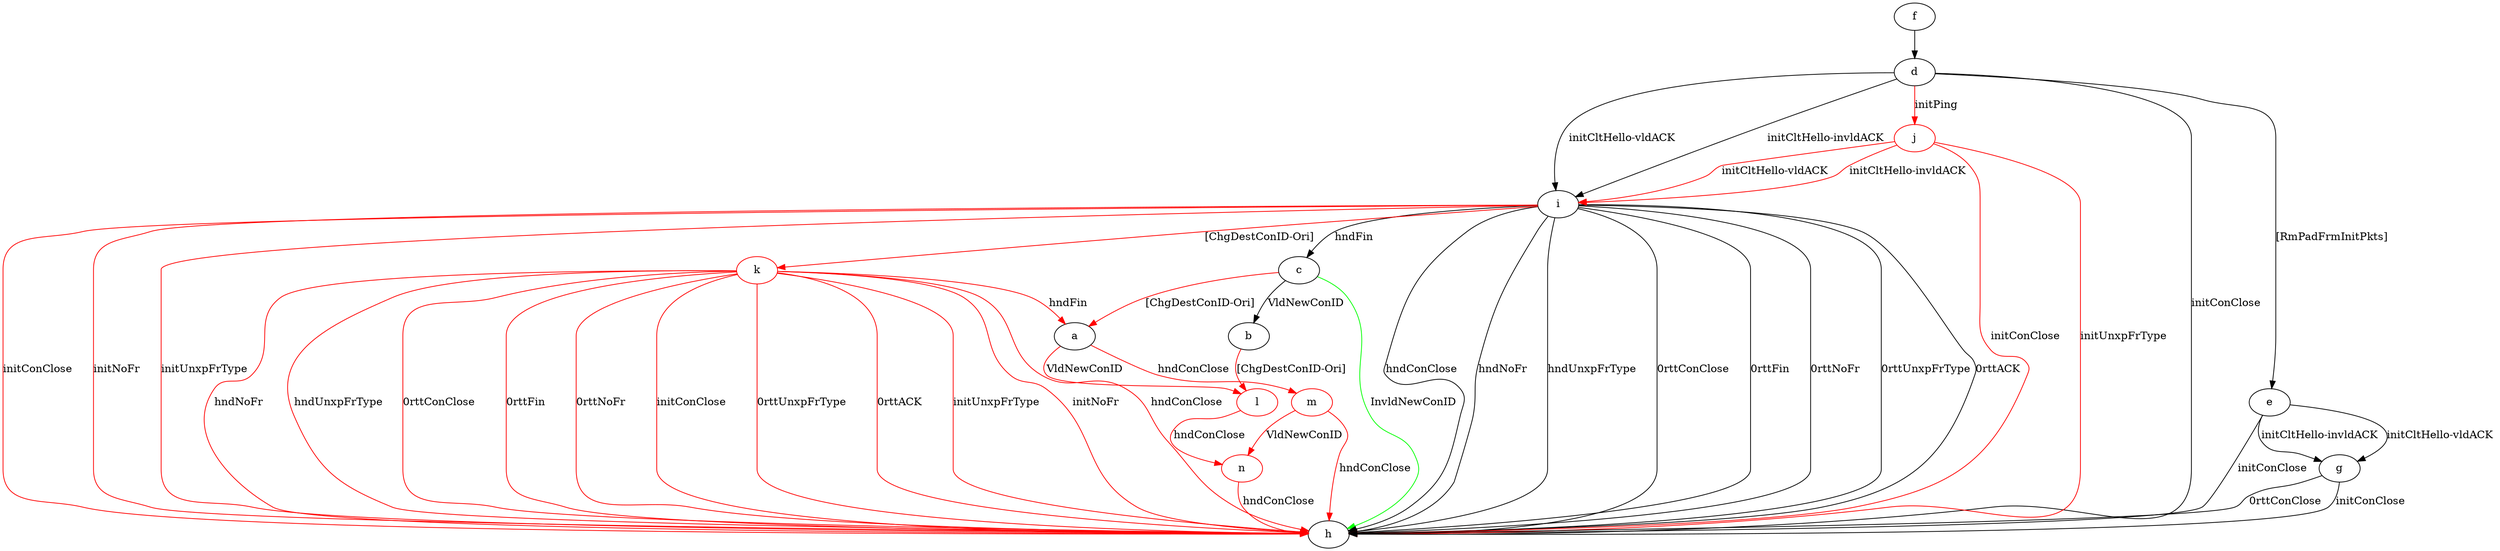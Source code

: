 digraph "" {
	l	[color=red];
	a -> l	[key=0,
		color=red,
		label="VldNewConID "];
	m	[color=red];
	a -> m	[key=0,
		color=red,
		label="hndConClose "];
	b -> l	[key=0,
		color=red,
		label="[ChgDestConID-Ori] "];
	c -> a	[key=0,
		color=red,
		label="[ChgDestConID-Ori] "];
	c -> b	[key=0,
		label="VldNewConID "];
	c -> h	[key=0,
		color=green,
		label="InvldNewConID "];
	d -> e	[key=0,
		label="[RmPadFrmInitPkts] "];
	d -> h	[key=0,
		label="initConClose "];
	d -> i	[key=0,
		label="initCltHello-vldACK "];
	d -> i	[key=1,
		label="initCltHello-invldACK "];
	j	[color=red];
	d -> j	[key=0,
		color=red,
		label="initPing "];
	e -> g	[key=0,
		label="initCltHello-vldACK "];
	e -> g	[key=1,
		label="initCltHello-invldACK "];
	e -> h	[key=0,
		label="initConClose "];
	f -> d	[key=0];
	g -> h	[key=0,
		label="initConClose "];
	g -> h	[key=1,
		label="0rttConClose "];
	i -> c	[key=0,
		label="hndFin "];
	i -> h	[key=0,
		label="hndConClose "];
	i -> h	[key=1,
		label="hndNoFr "];
	i -> h	[key=2,
		label="hndUnxpFrType "];
	i -> h	[key=3,
		label="0rttConClose "];
	i -> h	[key=4,
		label="0rttFin "];
	i -> h	[key=5,
		label="0rttNoFr "];
	i -> h	[key=6,
		label="0rttUnxpFrType "];
	i -> h	[key=7,
		label="0rttACK "];
	i -> h	[key=8,
		color=red,
		label="initConClose "];
	i -> h	[key=9,
		color=red,
		label="initNoFr "];
	i -> h	[key=10,
		color=red,
		label="initUnxpFrType "];
	k	[color=red];
	i -> k	[key=0,
		color=red,
		label="[ChgDestConID-Ori] "];
	j -> h	[key=0,
		color=red,
		label="initConClose "];
	j -> h	[key=1,
		color=red,
		label="initUnxpFrType "];
	j -> i	[key=0,
		color=red,
		label="initCltHello-vldACK "];
	j -> i	[key=1,
		color=red,
		label="initCltHello-invldACK "];
	k -> a	[key=0,
		color=red,
		label="hndFin "];
	k -> h	[key=0,
		color=red,
		label="initConClose "];
	k -> h	[key=1,
		color=red,
		label="initNoFr "];
	k -> h	[key=2,
		color=red,
		label="initUnxpFrType "];
	k -> h	[key=3,
		color=red,
		label="hndConClose "];
	k -> h	[key=4,
		color=red,
		label="hndNoFr "];
	k -> h	[key=5,
		color=red,
		label="hndUnxpFrType "];
	k -> h	[key=6,
		color=red,
		label="0rttConClose "];
	k -> h	[key=7,
		color=red,
		label="0rttFin "];
	k -> h	[key=8,
		color=red,
		label="0rttNoFr "];
	k -> h	[key=9,
		color=red,
		label="0rttUnxpFrType "];
	k -> h	[key=10,
		color=red,
		label="0rttACK "];
	n	[color=red];
	l -> n	[key=0,
		color=red,
		label="hndConClose "];
	m -> h	[key=0,
		color=red,
		label="hndConClose "];
	m -> n	[key=0,
		color=red,
		label="VldNewConID "];
	n -> h	[key=0,
		color=red,
		label="hndConClose "];
}
